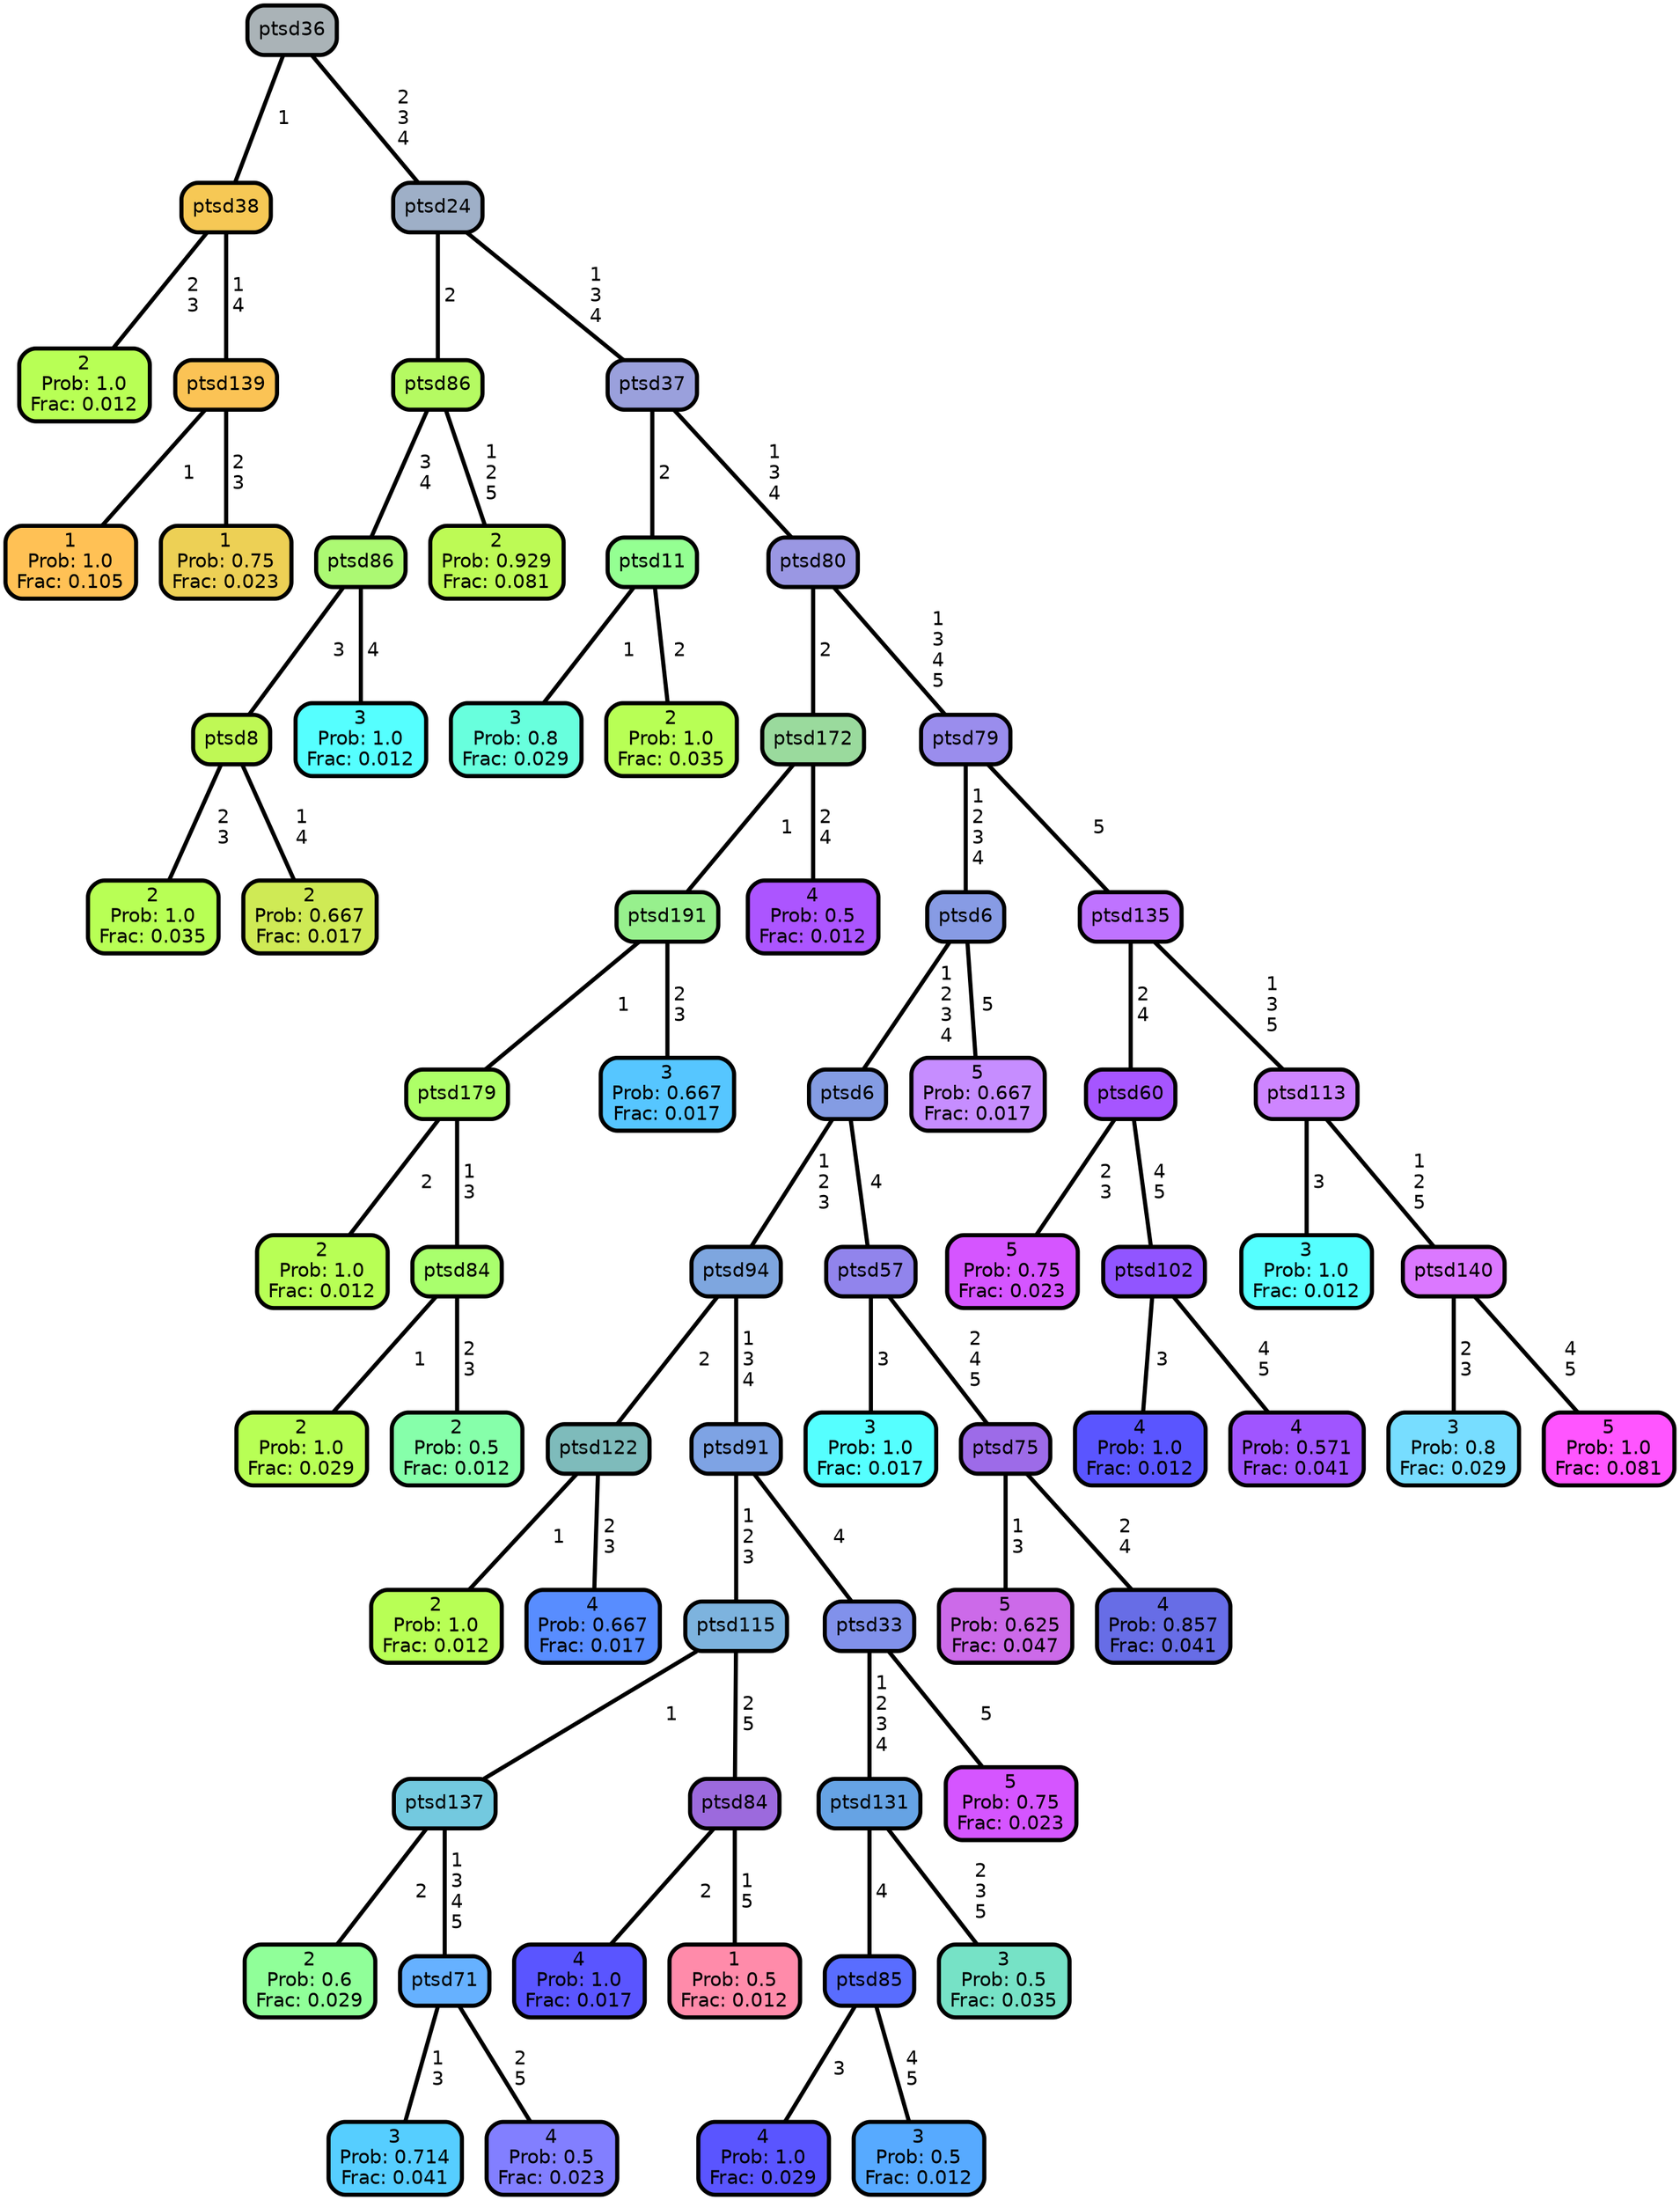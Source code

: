 graph Tree {
node [shape=box, style="filled, rounded",color="black",penwidth="3",fontcolor="black",                 fontname=helvetica] ;
graph [ranksep="0 equally", splines=straight,                 bgcolor=transparent, dpi=200] ;
edge [fontname=helvetica, color=black] ;
0 [label="2
Prob: 1.0
Frac: 0.012", fillcolor="#b8ff55"] ;
1 [label="ptsd38", fillcolor="#f6c855"] ;
2 [label="1
Prob: 1.0
Frac: 0.105", fillcolor="#ffc155"] ;
3 [label="ptsd139", fillcolor="#fbc355"] ;
4 [label="1
Prob: 0.75
Frac: 0.023", fillcolor="#edd055"] ;
5 [label="ptsd36", fillcolor="#aab3b7"] ;
6 [label="2
Prob: 1.0
Frac: 0.035", fillcolor="#b8ff55"] ;
7 [label="ptsd8", fillcolor="#bff855"] ;
8 [label="2
Prob: 0.667
Frac: 0.017", fillcolor="#cfea55"] ;
9 [label="ptsd86", fillcolor="#acf973"] ;
10 [label="3
Prob: 1.0
Frac: 0.012", fillcolor="#55ffff"] ;
11 [label="ptsd86", fillcolor="#b5fa62"] ;
12 [label="2
Prob: 0.929
Frac: 0.081", fillcolor="#bdfa55"] ;
13 [label="ptsd24", fillcolor="#9eafc7"] ;
14 [label="3
Prob: 0.8
Frac: 0.029", fillcolor="#68ffdd"] ;
15 [label="ptsd11", fillcolor="#94ff92"] ;
16 [label="2
Prob: 1.0
Frac: 0.035", fillcolor="#b8ff55"] ;
17 [label="ptsd37", fillcolor="#9aa0dc"] ;
18 [label="2
Prob: 1.0
Frac: 0.012", fillcolor="#b8ff55"] ;
19 [label="ptsd179", fillcolor="#adff67"] ;
20 [label="2
Prob: 1.0
Frac: 0.029", fillcolor="#b8ff55"] ;
21 [label="ptsd84", fillcolor="#a9ff6d"] ;
22 [label="2
Prob: 0.5
Frac: 0.012", fillcolor="#86ffaa"] ;
23 [label="ptsd191", fillcolor="#97f08d"] ;
24 [label="3
Prob: 0.667
Frac: 0.017", fillcolor="#56c6ff"] ;
25 [label="ptsd172", fillcolor="#9ada9d"] ;
26 [label="4
Prob: 0.5
Frac: 0.012", fillcolor="#ac55ff"] ;
27 [label="ptsd80", fillcolor="#9a97e3"] ;
28 [label="2
Prob: 1.0
Frac: 0.012", fillcolor="#b8ff55"] ;
29 [label="ptsd122", fillcolor="#7ebbbb"] ;
30 [label="4
Prob: 0.667
Frac: 0.017", fillcolor="#588dff"] ;
31 [label="ptsd94", fillcolor="#7ea6df"] ;
32 [label="2
Prob: 0.6
Frac: 0.029", fillcolor="#90ff99"] ;
33 [label="ptsd137", fillcolor="#73c9df"] ;
34 [label="3
Prob: 0.714
Frac: 0.041", fillcolor="#56ceff"] ;
35 [label="ptsd71", fillcolor="#66b1ff"] ;
36 [label="4
Prob: 0.5
Frac: 0.023", fillcolor="#827fff"] ;
37 [label="ptsd115", fillcolor="#7db3de"] ;
38 [label="4
Prob: 1.0
Frac: 0.017", fillcolor="#5a55ff"] ;
39 [label="ptsd84", fillcolor="#9c6add"] ;
40 [label="1
Prob: 0.5
Frac: 0.012", fillcolor="#ff8baa"] ;
41 [label="ptsd91", fillcolor="#7ea3e4"] ;
42 [label="4
Prob: 1.0
Frac: 0.029", fillcolor="#5a55ff"] ;
43 [label="ptsd85", fillcolor="#596dff"] ;
44 [label="3
Prob: 0.5
Frac: 0.012", fillcolor="#57aaff"] ;
45 [label="ptsd131", fillcolor="#66a3e4"] ;
46 [label="3
Prob: 0.5
Frac: 0.035", fillcolor="#76e2c6"] ;
47 [label="ptsd33", fillcolor="#8191eb"] ;
48 [label="5
Prob: 0.75
Frac: 0.023", fillcolor="#d555ff"] ;
49 [label="ptsd6", fillcolor="#849ce3"] ;
50 [label="3
Prob: 1.0
Frac: 0.017", fillcolor="#55ffff"] ;
51 [label="ptsd57", fillcolor="#9184ec"] ;
52 [label="5
Prob: 0.625
Frac: 0.047", fillcolor="#cc6ae9"] ;
53 [label="ptsd75", fillcolor="#9d6be8"] ;
54 [label="4
Prob: 0.857
Frac: 0.041", fillcolor="#676de6"] ;
55 [label="ptsd6", fillcolor="#879be4"] ;
56 [label="5
Prob: 0.667
Frac: 0.017", fillcolor="#c68dff"] ;
57 [label="ptsd79", fillcolor="#9a8ded"] ;
58 [label="5
Prob: 0.75
Frac: 0.023", fillcolor="#d555ff"] ;
59 [label="ptsd60", fillcolor="#a655ff"] ;
60 [label="4
Prob: 1.0
Frac: 0.012", fillcolor="#5a55ff"] ;
61 [label="ptsd102", fillcolor="#9155ff"] ;
62 [label="4
Prob: 0.571
Frac: 0.041", fillcolor="#a055ff"] ;
63 [label="ptsd135", fillcolor="#bf73ff"] ;
64 [label="3
Prob: 1.0
Frac: 0.012", fillcolor="#55ffff"] ;
65 [label="ptsd113", fillcolor="#ce85ff"] ;
66 [label="3
Prob: 0.8
Frac: 0.029", fillcolor="#77ddff"] ;
67 [label="ptsd140", fillcolor="#db78ff"] ;
68 [label="5
Prob: 1.0
Frac: 0.081", fillcolor="#ff55ff"] ;
1 -- 0 [label=" 2\n 3",penwidth=3] ;
1 -- 3 [label=" 1\n 4",penwidth=3] ;
3 -- 2 [label=" 1",penwidth=3] ;
3 -- 4 [label=" 2\n 3",penwidth=3] ;
5 -- 1 [label=" 1",penwidth=3] ;
5 -- 13 [label=" 2\n 3\n 4",penwidth=3] ;
7 -- 6 [label=" 2\n 3",penwidth=3] ;
7 -- 8 [label=" 1\n 4",penwidth=3] ;
9 -- 7 [label=" 3",penwidth=3] ;
9 -- 10 [label=" 4",penwidth=3] ;
11 -- 9 [label=" 3\n 4",penwidth=3] ;
11 -- 12 [label=" 1\n 2\n 5",penwidth=3] ;
13 -- 11 [label=" 2",penwidth=3] ;
13 -- 17 [label=" 1\n 3\n 4",penwidth=3] ;
15 -- 14 [label=" 1",penwidth=3] ;
15 -- 16 [label=" 2",penwidth=3] ;
17 -- 15 [label=" 2",penwidth=3] ;
17 -- 27 [label=" 1\n 3\n 4",penwidth=3] ;
19 -- 18 [label=" 2",penwidth=3] ;
19 -- 21 [label=" 1\n 3",penwidth=3] ;
21 -- 20 [label=" 1",penwidth=3] ;
21 -- 22 [label=" 2\n 3",penwidth=3] ;
23 -- 19 [label=" 1",penwidth=3] ;
23 -- 24 [label=" 2\n 3",penwidth=3] ;
25 -- 23 [label=" 1",penwidth=3] ;
25 -- 26 [label=" 2\n 4",penwidth=3] ;
27 -- 25 [label=" 2",penwidth=3] ;
27 -- 57 [label=" 1\n 3\n 4\n 5",penwidth=3] ;
29 -- 28 [label=" 1",penwidth=3] ;
29 -- 30 [label=" 2\n 3",penwidth=3] ;
31 -- 29 [label=" 2",penwidth=3] ;
31 -- 41 [label=" 1\n 3\n 4",penwidth=3] ;
33 -- 32 [label=" 2",penwidth=3] ;
33 -- 35 [label=" 1\n 3\n 4\n 5",penwidth=3] ;
35 -- 34 [label=" 1\n 3",penwidth=3] ;
35 -- 36 [label=" 2\n 5",penwidth=3] ;
37 -- 33 [label=" 1",penwidth=3] ;
37 -- 39 [label=" 2\n 5",penwidth=3] ;
39 -- 38 [label=" 2",penwidth=3] ;
39 -- 40 [label=" 1\n 5",penwidth=3] ;
41 -- 37 [label=" 1\n 2\n 3",penwidth=3] ;
41 -- 47 [label=" 4",penwidth=3] ;
43 -- 42 [label=" 3",penwidth=3] ;
43 -- 44 [label=" 4\n 5",penwidth=3] ;
45 -- 43 [label=" 4",penwidth=3] ;
45 -- 46 [label=" 2\n 3\n 5",penwidth=3] ;
47 -- 45 [label=" 1\n 2\n 3\n 4",penwidth=3] ;
47 -- 48 [label=" 5",penwidth=3] ;
49 -- 31 [label=" 1\n 2\n 3",penwidth=3] ;
49 -- 51 [label=" 4",penwidth=3] ;
51 -- 50 [label=" 3",penwidth=3] ;
51 -- 53 [label=" 2\n 4\n 5",penwidth=3] ;
53 -- 52 [label=" 1\n 3",penwidth=3] ;
53 -- 54 [label=" 2\n 4",penwidth=3] ;
55 -- 49 [label=" 1\n 2\n 3\n 4",penwidth=3] ;
55 -- 56 [label=" 5",penwidth=3] ;
57 -- 55 [label=" 1\n 2\n 3\n 4",penwidth=3] ;
57 -- 63 [label=" 5",penwidth=3] ;
59 -- 58 [label=" 2\n 3",penwidth=3] ;
59 -- 61 [label=" 4\n 5",penwidth=3] ;
61 -- 60 [label=" 3",penwidth=3] ;
61 -- 62 [label=" 4\n 5",penwidth=3] ;
63 -- 59 [label=" 2\n 4",penwidth=3] ;
63 -- 65 [label=" 1\n 3\n 5",penwidth=3] ;
65 -- 64 [label=" 3",penwidth=3] ;
65 -- 67 [label=" 1\n 2\n 5",penwidth=3] ;
67 -- 66 [label=" 2\n 3",penwidth=3] ;
67 -- 68 [label=" 4\n 5",penwidth=3] ;
{rank = same;}}